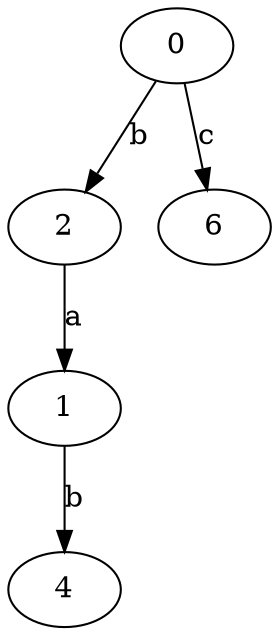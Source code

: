 strict digraph  {
0;
1;
2;
4;
6;
0 -> 2  [label=b];
0 -> 6  [label=c];
1 -> 4  [label=b];
2 -> 1  [label=a];
}
